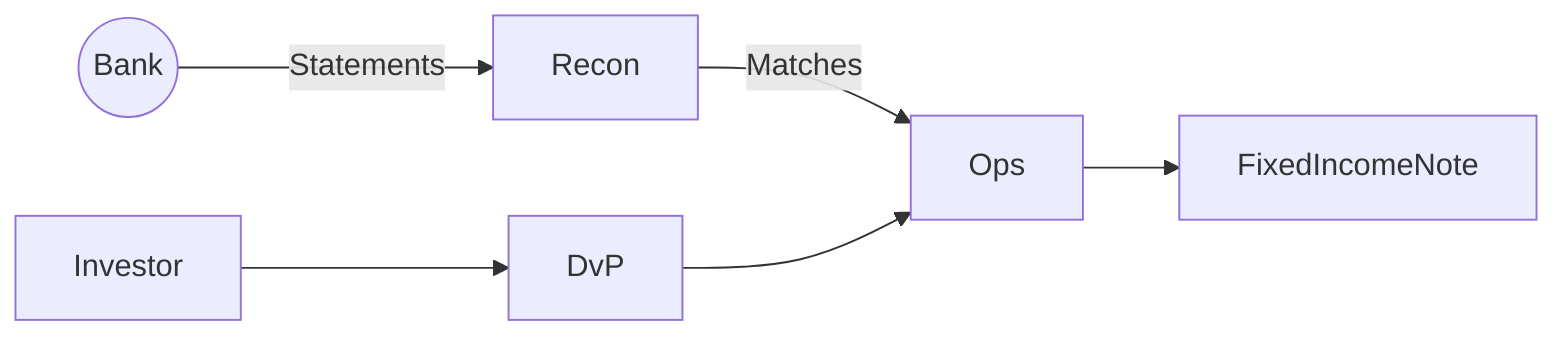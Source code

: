 graph LR
  Bank((Bank)) -->|Statements| Recon
  Recon -->|Matches| Ops
  Ops --> FixedIncomeNote
  Investor --> DvP
  DvP --> Ops